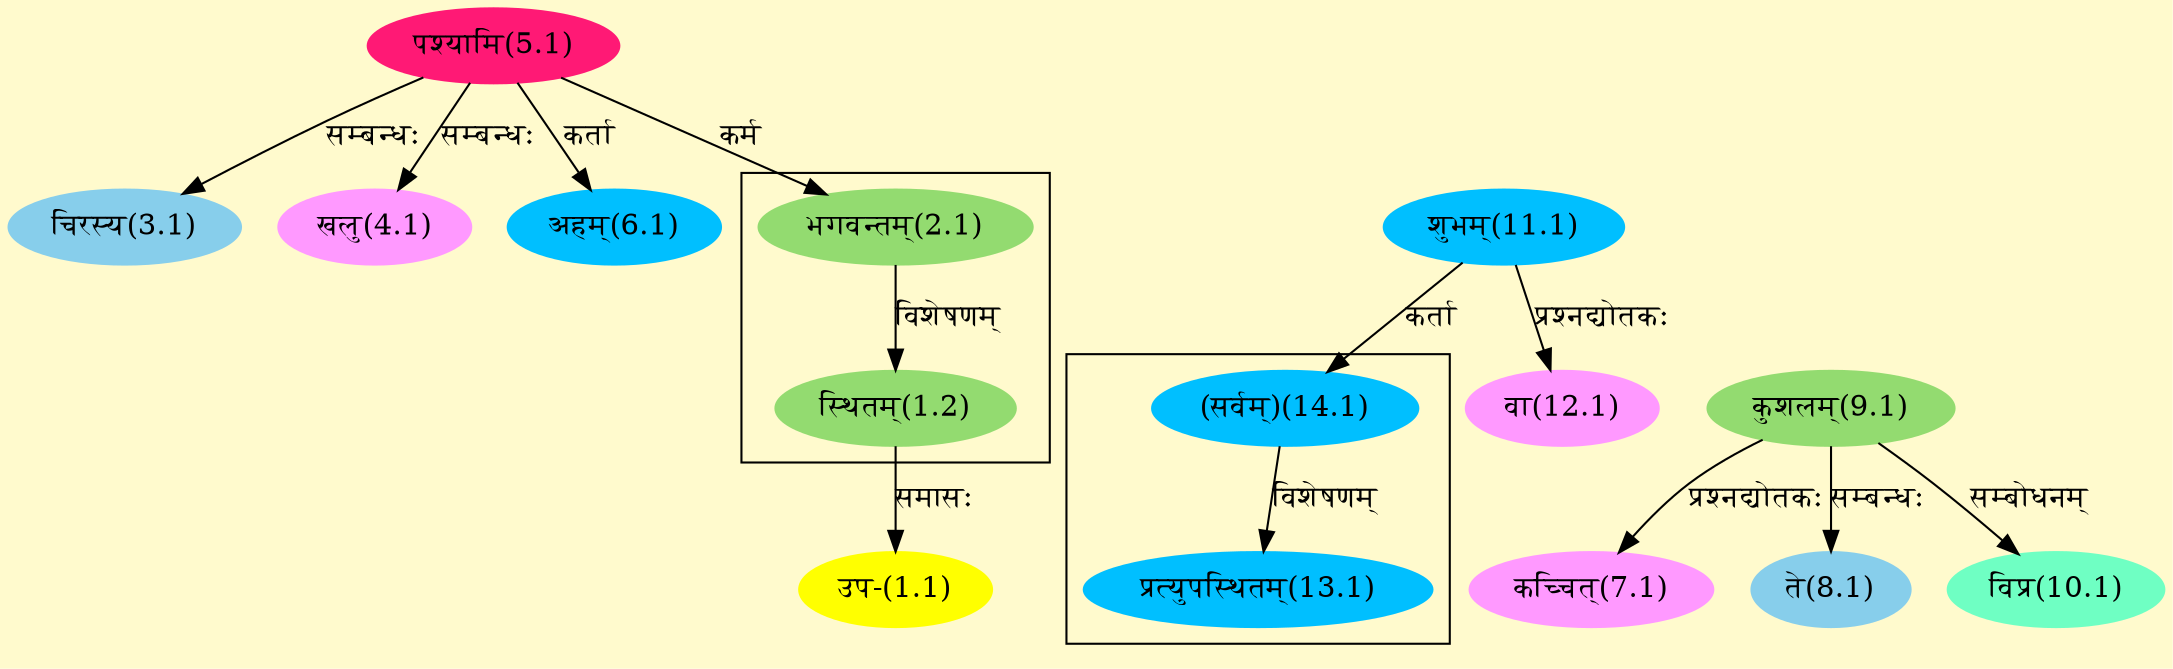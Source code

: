 digraph G{
rankdir=BT;
 compound=true;
 bgcolor="lemonchiffon1";

subgraph cluster_1{
Node1_2 [style=filled, color="#93DB70" label = "स्थितम्(1.2)"]
Node2_1 [style=filled, color="#93DB70" label = "भगवन्तम्(2.1)"]

}

subgraph cluster_2{
Node13_1 [style=filled, color="#00BFFF" label = "प्रत्युपस्थितम्(13.1)"]
Node14_1 [style=filled, color="#00BFFF" label = "(सर्वम्)(14.1)"]

}
Node1_1 [style=filled, color="#FFFF00" label = "उप-(1.1)"]
Node1_2 [style=filled, color="#93DB70" label = "स्थितम्(1.2)"]
Node2_1 [style=filled, color="#93DB70" label = "भगवन्तम्(2.1)"]
Node5_1 [style=filled, color="#FF1975" label = "पश्यामि(5.1)"]
Node3_1 [style=filled, color="#87CEEB" label = "चिरस्य(3.1)"]
Node4_1 [style=filled, color="#FF99FF" label = "खलु(4.1)"]
Node [style=filled, color="" label = "()"]
Node6_1 [style=filled, color="#00BFFF" label = "अहम्(6.1)"]
Node7_1 [style=filled, color="#FF99FF" label = "कच्चित्(7.1)"]
Node9_1 [style=filled, color="#93DB70" label = "कुशलम्(9.1)"]
Node8_1 [style=filled, color="#87CEEB" label = "ते(8.1)"]
Node10_1 [style=filled, color="#6FFFC3" label = "विप्र(10.1)"]
Node11_1 [style=filled, color="#00BFFF" label = "शुभम्(11.1)"]
Node12_1 [style=filled, color="#FF99FF" label = "वा(12.1)"]
Node14_1 [style=filled, color="#00BFFF" label = "(सर्वम्)(14.1)"]
/* Start of Relations section */

Node1_1 -> Node1_2 [  label="समासः"  dir="back" ]
Node1_2 -> Node2_1 [  label="विशेषणम्"  dir="back" ]
Node2_1 -> Node5_1 [  label="कर्म"  dir="back" ]
Node3_1 -> Node5_1 [  label="सम्बन्धः"  dir="back" ]
Node4_1 -> Node5_1 [  label="सम्बन्धः"  dir="back" ]
Node6_1 -> Node5_1 [  label="कर्ता"  dir="back" ]
Node7_1 -> Node9_1 [  label="प्रश्नद्योतकः"  dir="back" ]
Node8_1 -> Node9_1 [  label="सम्बन्धः"  dir="back" ]
Node10_1 -> Node9_1 [  label="सम्बोधनम्"  dir="back" ]
Node12_1 -> Node11_1 [  label="प्रश्नद्योतकः"  dir="back" ]
Node13_1 -> Node14_1 [  label="विशेषणम्"  dir="back" ]
Node14_1 -> Node11_1 [  label="कर्ता"  dir="back" ]
}
